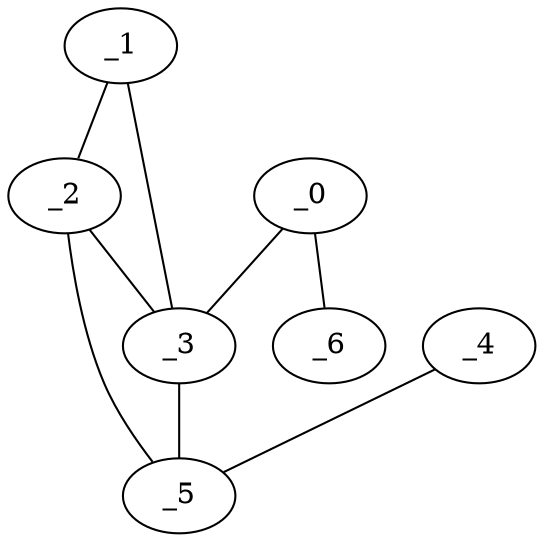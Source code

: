 graph EP1_0055 {
	_0	 [x="2.24",
		y="2.75"];
	_3	 [x="0.767071",
		y="2.63282"];
	_0 -- _3;
	_6	 [x="1.28782",
		y="2.39069"];
	_0 -- _6;
	_1	 [x="1.93439",
		y="0.727866"];
	_2	 [x="0.585745",
		y="0.685041"];
	_1 -- _2;
	_1 -- _3;
	_2 -- _3;
	_5	 [x="1.30982",
		y="1.86248"];
	_2 -- _5;
	_3 -- _5;
	_4	 [x="0.23787",
		y="1.41667"];
	_4 -- _5;
}
